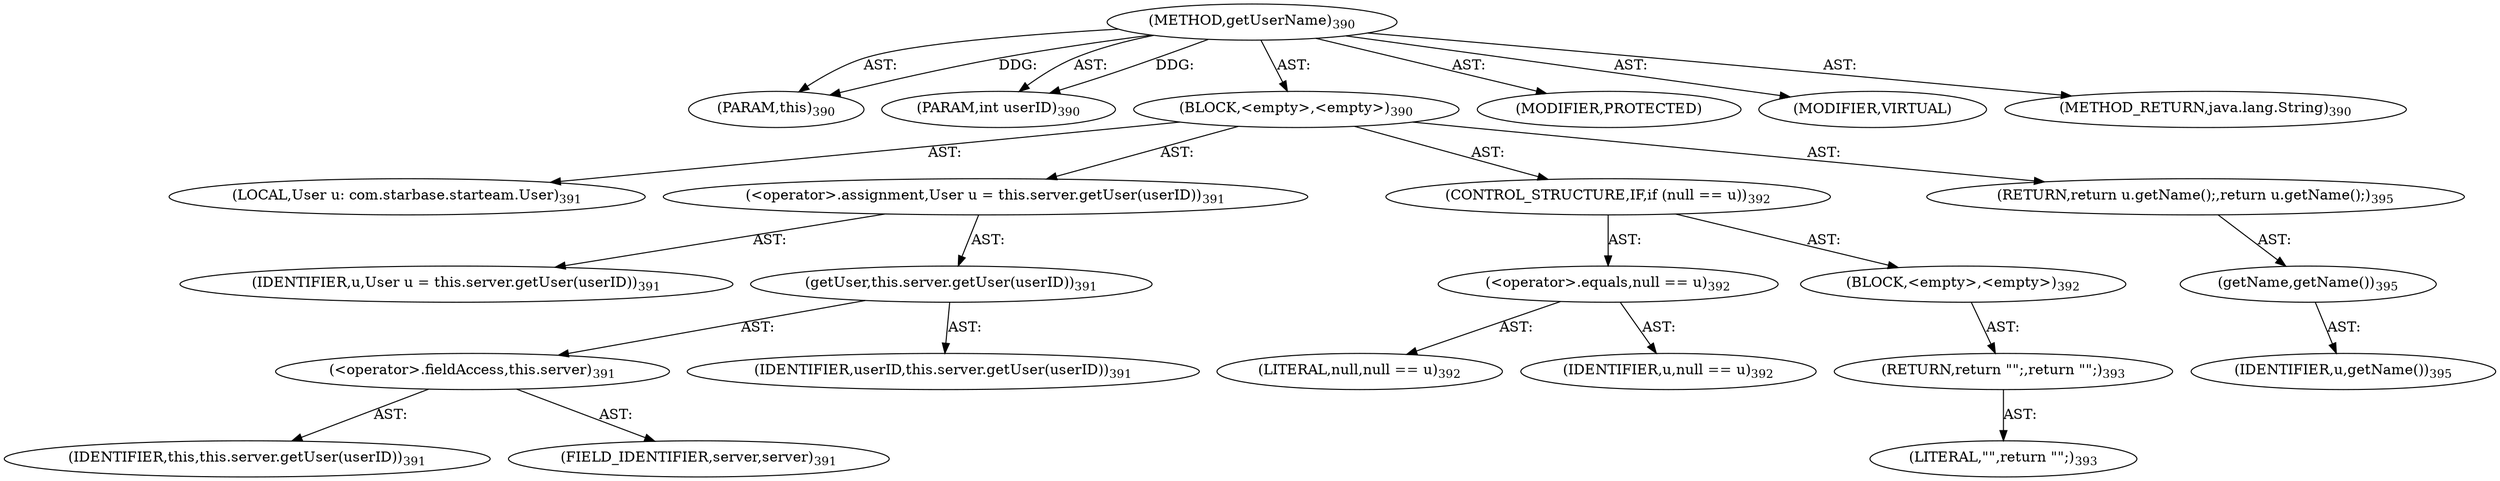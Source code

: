 digraph "getUserName" {  
"111669149717" [label = <(METHOD,getUserName)<SUB>390</SUB>> ]
"115964117012" [label = <(PARAM,this)<SUB>390</SUB>> ]
"115964117022" [label = <(PARAM,int userID)<SUB>390</SUB>> ]
"25769803807" [label = <(BLOCK,&lt;empty&gt;,&lt;empty&gt;)<SUB>390</SUB>> ]
"94489280519" [label = <(LOCAL,User u: com.starbase.starteam.User)<SUB>391</SUB>> ]
"30064771177" [label = <(&lt;operator&gt;.assignment,User u = this.server.getUser(userID))<SUB>391</SUB>> ]
"68719476818" [label = <(IDENTIFIER,u,User u = this.server.getUser(userID))<SUB>391</SUB>> ]
"30064771178" [label = <(getUser,this.server.getUser(userID))<SUB>391</SUB>> ]
"30064771179" [label = <(&lt;operator&gt;.fieldAccess,this.server)<SUB>391</SUB>> ]
"68719476774" [label = <(IDENTIFIER,this,this.server.getUser(userID))<SUB>391</SUB>> ]
"55834574878" [label = <(FIELD_IDENTIFIER,server,server)<SUB>391</SUB>> ]
"68719476819" [label = <(IDENTIFIER,userID,this.server.getUser(userID))<SUB>391</SUB>> ]
"47244640264" [label = <(CONTROL_STRUCTURE,IF,if (null == u))<SUB>392</SUB>> ]
"30064771180" [label = <(&lt;operator&gt;.equals,null == u)<SUB>392</SUB>> ]
"90194313237" [label = <(LITERAL,null,null == u)<SUB>392</SUB>> ]
"68719476820" [label = <(IDENTIFIER,u,null == u)<SUB>392</SUB>> ]
"25769803808" [label = <(BLOCK,&lt;empty&gt;,&lt;empty&gt;)<SUB>392</SUB>> ]
"146028888075" [label = <(RETURN,return &quot;&quot;;,return &quot;&quot;;)<SUB>393</SUB>> ]
"90194313238" [label = <(LITERAL,&quot;&quot;,return &quot;&quot;;)<SUB>393</SUB>> ]
"146028888076" [label = <(RETURN,return u.getName();,return u.getName();)<SUB>395</SUB>> ]
"30064771181" [label = <(getName,getName())<SUB>395</SUB>> ]
"68719476821" [label = <(IDENTIFIER,u,getName())<SUB>395</SUB>> ]
"133143986226" [label = <(MODIFIER,PROTECTED)> ]
"133143986227" [label = <(MODIFIER,VIRTUAL)> ]
"128849018901" [label = <(METHOD_RETURN,java.lang.String)<SUB>390</SUB>> ]
  "111669149717" -> "115964117012"  [ label = "AST: "] 
  "111669149717" -> "115964117022"  [ label = "AST: "] 
  "111669149717" -> "25769803807"  [ label = "AST: "] 
  "111669149717" -> "133143986226"  [ label = "AST: "] 
  "111669149717" -> "133143986227"  [ label = "AST: "] 
  "111669149717" -> "128849018901"  [ label = "AST: "] 
  "25769803807" -> "94489280519"  [ label = "AST: "] 
  "25769803807" -> "30064771177"  [ label = "AST: "] 
  "25769803807" -> "47244640264"  [ label = "AST: "] 
  "25769803807" -> "146028888076"  [ label = "AST: "] 
  "30064771177" -> "68719476818"  [ label = "AST: "] 
  "30064771177" -> "30064771178"  [ label = "AST: "] 
  "30064771178" -> "30064771179"  [ label = "AST: "] 
  "30064771178" -> "68719476819"  [ label = "AST: "] 
  "30064771179" -> "68719476774"  [ label = "AST: "] 
  "30064771179" -> "55834574878"  [ label = "AST: "] 
  "47244640264" -> "30064771180"  [ label = "AST: "] 
  "47244640264" -> "25769803808"  [ label = "AST: "] 
  "30064771180" -> "90194313237"  [ label = "AST: "] 
  "30064771180" -> "68719476820"  [ label = "AST: "] 
  "25769803808" -> "146028888075"  [ label = "AST: "] 
  "146028888075" -> "90194313238"  [ label = "AST: "] 
  "146028888076" -> "30064771181"  [ label = "AST: "] 
  "30064771181" -> "68719476821"  [ label = "AST: "] 
  "111669149717" -> "115964117012"  [ label = "DDG: "] 
  "111669149717" -> "115964117022"  [ label = "DDG: "] 
}
